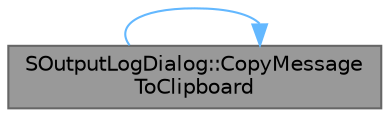 digraph "SOutputLogDialog::CopyMessageToClipboard"
{
 // INTERACTIVE_SVG=YES
 // LATEX_PDF_SIZE
  bgcolor="transparent";
  edge [fontname=Helvetica,fontsize=10,labelfontname=Helvetica,labelfontsize=10];
  node [fontname=Helvetica,fontsize=10,shape=box,height=0.2,width=0.4];
  rankdir="LR";
  Node1 [id="Node000001",label="SOutputLogDialog::CopyMessage\lToClipboard",height=0.2,width=0.4,color="gray40", fillcolor="grey60", style="filled", fontcolor="black",tooltip="Copies the message text to the clipboard."];
  Node1 -> Node1 [id="edge1_Node000001_Node000001",color="steelblue1",style="solid",tooltip=" "];
}
